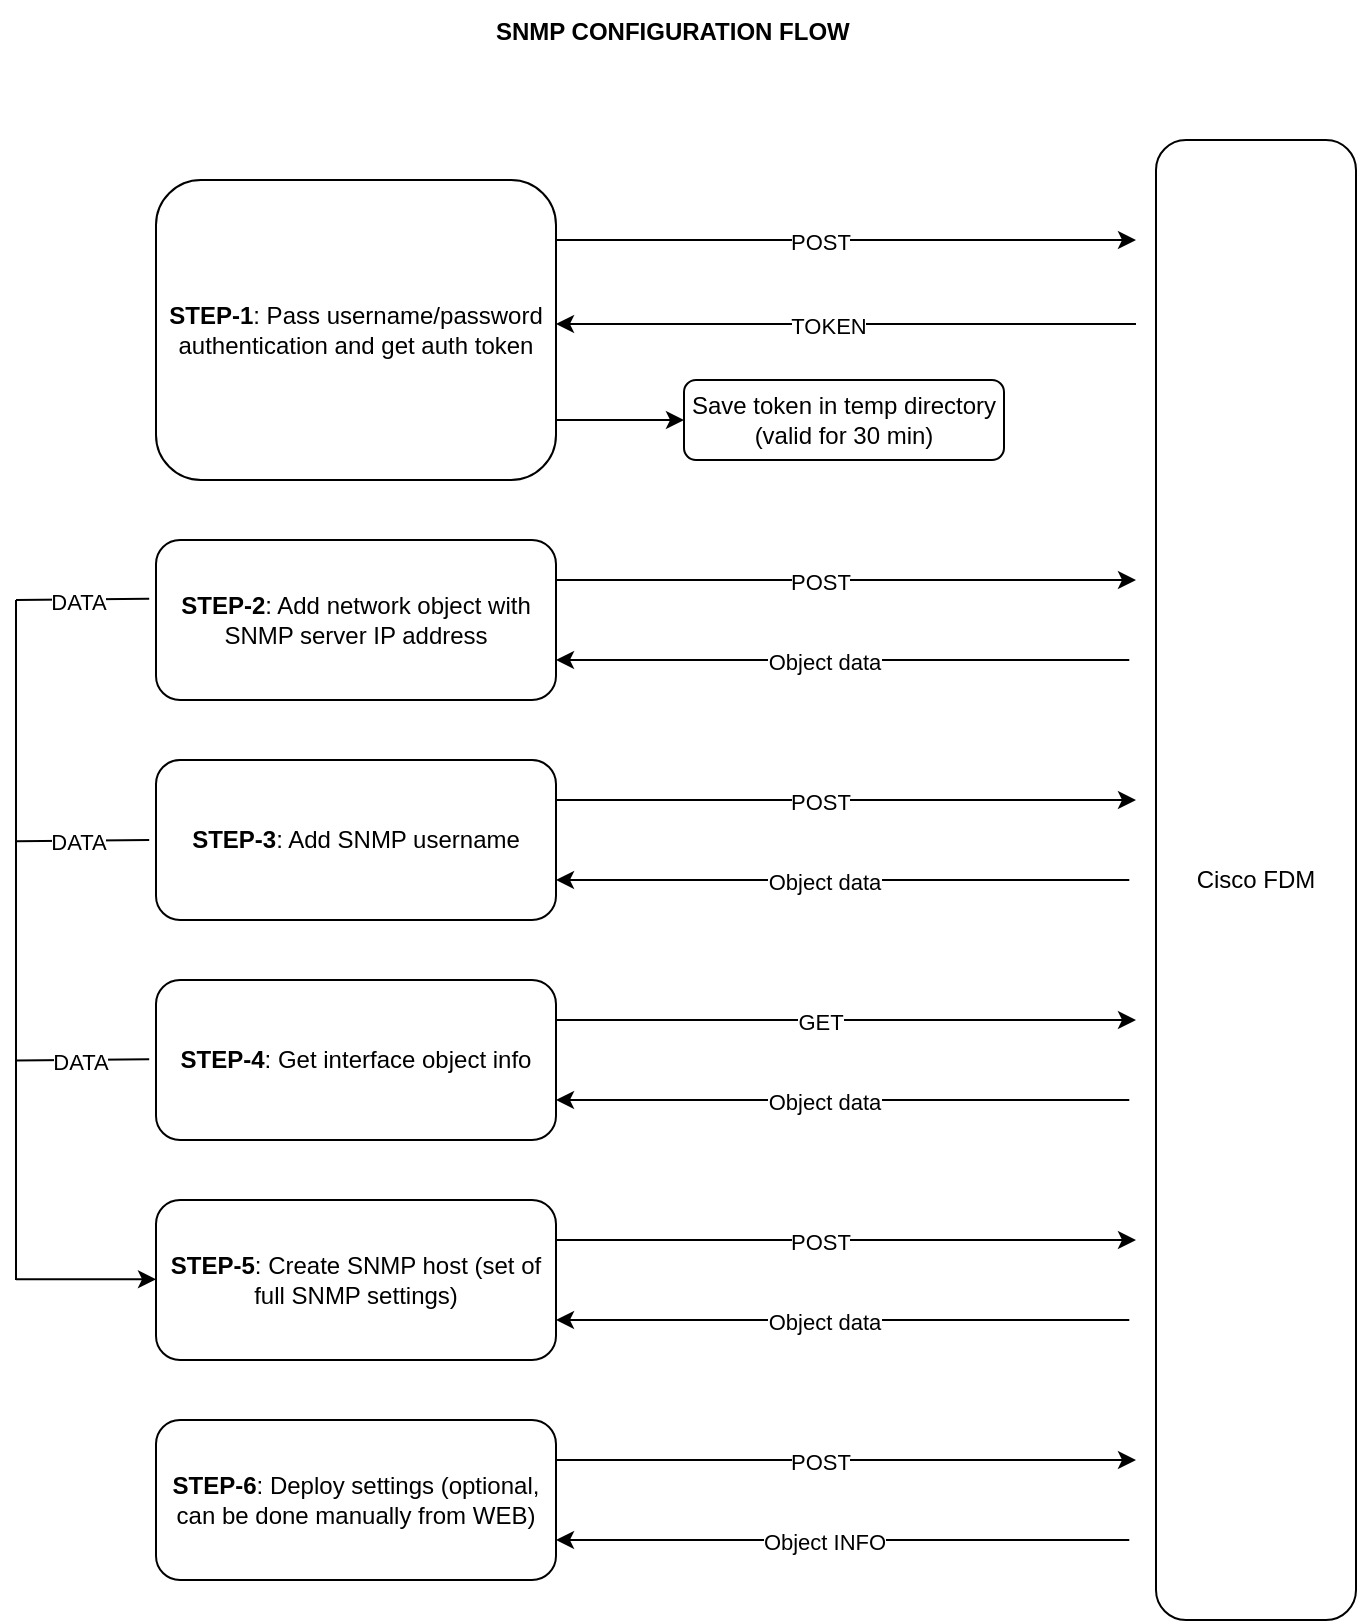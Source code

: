 <mxfile version="20.3.0" type="device"><diagram id="C5RBs43oDa-KdzZeNtuy" name="Page-1"><mxGraphModel dx="1053" dy="571" grid="1" gridSize="10" guides="1" tooltips="1" connect="1" arrows="1" fold="1" page="1" pageScale="1" pageWidth="827" pageHeight="1169" math="0" shadow="0"><root><mxCell id="WIyWlLk6GJQsqaUBKTNV-0"/><mxCell id="WIyWlLk6GJQsqaUBKTNV-1" parent="WIyWlLk6GJQsqaUBKTNV-0"/><mxCell id="WIyWlLk6GJQsqaUBKTNV-3" value="&lt;b&gt;STEP-1&lt;/b&gt;: Pass username/password authentication and get auth token" style="rounded=1;whiteSpace=wrap;html=1;fontSize=12;glass=0;strokeWidth=1;shadow=0;" parent="WIyWlLk6GJQsqaUBKTNV-1" vertex="1"><mxGeometry x="150" y="130" width="200" height="150" as="geometry"/></mxCell><mxCell id="WIyWlLk6GJQsqaUBKTNV-7" value="Save token in temp directory (valid for 30 min)" style="rounded=1;whiteSpace=wrap;html=1;fontSize=12;glass=0;strokeWidth=1;shadow=0;" parent="WIyWlLk6GJQsqaUBKTNV-1" vertex="1"><mxGeometry x="414" y="230" width="160" height="40" as="geometry"/></mxCell><mxCell id="Sbv4ell2Vyr9-Fds629O-2" value="Cisco FDM" style="rounded=1;whiteSpace=wrap;html=1;fontSize=12;glass=0;strokeWidth=1;shadow=0;" vertex="1" parent="WIyWlLk6GJQsqaUBKTNV-1"><mxGeometry x="650" y="110" width="100" height="740" as="geometry"/></mxCell><mxCell id="Sbv4ell2Vyr9-Fds629O-8" value="" style="endArrow=classic;html=1;rounded=0;" edge="1" parent="WIyWlLk6GJQsqaUBKTNV-1"><mxGeometry width="50" height="50" relative="1" as="geometry"><mxPoint x="640" y="202" as="sourcePoint"/><mxPoint x="350" y="202" as="targetPoint"/></mxGeometry></mxCell><mxCell id="Sbv4ell2Vyr9-Fds629O-11" value="TOKEN" style="edgeLabel;html=1;align=center;verticalAlign=middle;resizable=0;points=[];" vertex="1" connectable="0" parent="Sbv4ell2Vyr9-Fds629O-8"><mxGeometry x="0.122" y="1" relative="1" as="geometry"><mxPoint x="8" as="offset"/></mxGeometry></mxCell><mxCell id="Sbv4ell2Vyr9-Fds629O-9" value="" style="endArrow=classic;html=1;rounded=0;" edge="1" parent="WIyWlLk6GJQsqaUBKTNV-1"><mxGeometry width="50" height="50" relative="1" as="geometry"><mxPoint x="350" y="160" as="sourcePoint"/><mxPoint x="640" y="160" as="targetPoint"/></mxGeometry></mxCell><mxCell id="Sbv4ell2Vyr9-Fds629O-10" value="POST" style="edgeLabel;html=1;align=center;verticalAlign=middle;resizable=0;points=[];" vertex="1" connectable="0" parent="Sbv4ell2Vyr9-Fds629O-9"><mxGeometry x="-0.088" y="-1" relative="1" as="geometry"><mxPoint as="offset"/></mxGeometry></mxCell><mxCell id="Sbv4ell2Vyr9-Fds629O-13" value="" style="endArrow=classic;html=1;rounded=0;entryX=0;entryY=0.5;entryDx=0;entryDy=0;" edge="1" parent="WIyWlLk6GJQsqaUBKTNV-1" target="WIyWlLk6GJQsqaUBKTNV-7"><mxGeometry width="50" height="50" relative="1" as="geometry"><mxPoint x="350" y="250" as="sourcePoint"/><mxPoint x="430" y="310" as="targetPoint"/></mxGeometry></mxCell><mxCell id="Sbv4ell2Vyr9-Fds629O-14" value="&lt;b&gt;STEP-2&lt;/b&gt;: Add network object with SNMP server IP address" style="rounded=1;whiteSpace=wrap;html=1;fontSize=12;glass=0;strokeWidth=1;shadow=0;" vertex="1" parent="WIyWlLk6GJQsqaUBKTNV-1"><mxGeometry x="150" y="310" width="200" height="80" as="geometry"/></mxCell><mxCell id="Sbv4ell2Vyr9-Fds629O-15" value="" style="endArrow=classic;html=1;rounded=0;entryX=0;entryY=0.101;entryDx=0;entryDy=0;entryPerimeter=0;" edge="1" parent="WIyWlLk6GJQsqaUBKTNV-1"><mxGeometry width="50" height="50" relative="1" as="geometry"><mxPoint x="350" y="330" as="sourcePoint"/><mxPoint x="640" y="330.0" as="targetPoint"/></mxGeometry></mxCell><mxCell id="Sbv4ell2Vyr9-Fds629O-16" value="POST" style="edgeLabel;html=1;align=center;verticalAlign=middle;resizable=0;points=[];" vertex="1" connectable="0" parent="Sbv4ell2Vyr9-Fds629O-15"><mxGeometry x="-0.088" y="-1" relative="1" as="geometry"><mxPoint as="offset"/></mxGeometry></mxCell><mxCell id="Sbv4ell2Vyr9-Fds629O-17" value="" style="endArrow=classic;html=1;rounded=0;exitX=-0.028;exitY=0.162;exitDx=0;exitDy=0;exitPerimeter=0;" edge="1" parent="WIyWlLk6GJQsqaUBKTNV-1"><mxGeometry width="50" height="50" relative="1" as="geometry"><mxPoint x="636.64" y="370" as="sourcePoint"/><mxPoint x="350" y="370" as="targetPoint"/></mxGeometry></mxCell><mxCell id="Sbv4ell2Vyr9-Fds629O-18" value="Object data" style="edgeLabel;html=1;align=center;verticalAlign=middle;resizable=0;points=[];" vertex="1" connectable="0" parent="Sbv4ell2Vyr9-Fds629O-17"><mxGeometry x="0.122" y="1" relative="1" as="geometry"><mxPoint x="8" as="offset"/></mxGeometry></mxCell><mxCell id="Sbv4ell2Vyr9-Fds629O-19" value="&lt;b&gt;STEP-3&lt;/b&gt;: Add SNMP username" style="rounded=1;whiteSpace=wrap;html=1;fontSize=12;glass=0;strokeWidth=1;shadow=0;" vertex="1" parent="WIyWlLk6GJQsqaUBKTNV-1"><mxGeometry x="150" y="420" width="200" height="80" as="geometry"/></mxCell><mxCell id="Sbv4ell2Vyr9-Fds629O-20" value="" style="endArrow=classic;html=1;rounded=0;entryX=0;entryY=0.101;entryDx=0;entryDy=0;entryPerimeter=0;" edge="1" parent="WIyWlLk6GJQsqaUBKTNV-1"><mxGeometry width="50" height="50" relative="1" as="geometry"><mxPoint x="350" y="440" as="sourcePoint"/><mxPoint x="640" y="440" as="targetPoint"/></mxGeometry></mxCell><mxCell id="Sbv4ell2Vyr9-Fds629O-21" value="POST" style="edgeLabel;html=1;align=center;verticalAlign=middle;resizable=0;points=[];" vertex="1" connectable="0" parent="Sbv4ell2Vyr9-Fds629O-20"><mxGeometry x="-0.088" y="-1" relative="1" as="geometry"><mxPoint as="offset"/></mxGeometry></mxCell><mxCell id="Sbv4ell2Vyr9-Fds629O-22" value="" style="endArrow=classic;html=1;rounded=0;exitX=-0.028;exitY=0.162;exitDx=0;exitDy=0;exitPerimeter=0;" edge="1" parent="WIyWlLk6GJQsqaUBKTNV-1"><mxGeometry width="50" height="50" relative="1" as="geometry"><mxPoint x="636.64" y="480" as="sourcePoint"/><mxPoint x="350" y="480" as="targetPoint"/></mxGeometry></mxCell><mxCell id="Sbv4ell2Vyr9-Fds629O-23" value="Object data" style="edgeLabel;html=1;align=center;verticalAlign=middle;resizable=0;points=[];" vertex="1" connectable="0" parent="Sbv4ell2Vyr9-Fds629O-22"><mxGeometry x="0.122" y="1" relative="1" as="geometry"><mxPoint x="8" as="offset"/></mxGeometry></mxCell><mxCell id="Sbv4ell2Vyr9-Fds629O-24" value="&lt;b&gt;STEP-4&lt;/b&gt;: Get interface object info" style="rounded=1;whiteSpace=wrap;html=1;fontSize=12;glass=0;strokeWidth=1;shadow=0;" vertex="1" parent="WIyWlLk6GJQsqaUBKTNV-1"><mxGeometry x="150" y="530" width="200" height="80" as="geometry"/></mxCell><mxCell id="Sbv4ell2Vyr9-Fds629O-25" value="" style="endArrow=classic;html=1;rounded=0;entryX=0;entryY=0.101;entryDx=0;entryDy=0;entryPerimeter=0;" edge="1" parent="WIyWlLk6GJQsqaUBKTNV-1"><mxGeometry width="50" height="50" relative="1" as="geometry"><mxPoint x="350" y="550" as="sourcePoint"/><mxPoint x="640" y="550" as="targetPoint"/></mxGeometry></mxCell><mxCell id="Sbv4ell2Vyr9-Fds629O-26" value="GET" style="edgeLabel;html=1;align=center;verticalAlign=middle;resizable=0;points=[];" vertex="1" connectable="0" parent="Sbv4ell2Vyr9-Fds629O-25"><mxGeometry x="-0.088" y="-1" relative="1" as="geometry"><mxPoint as="offset"/></mxGeometry></mxCell><mxCell id="Sbv4ell2Vyr9-Fds629O-27" value="" style="endArrow=classic;html=1;rounded=0;exitX=-0.028;exitY=0.162;exitDx=0;exitDy=0;exitPerimeter=0;" edge="1" parent="WIyWlLk6GJQsqaUBKTNV-1"><mxGeometry width="50" height="50" relative="1" as="geometry"><mxPoint x="636.64" y="590" as="sourcePoint"/><mxPoint x="350" y="590" as="targetPoint"/></mxGeometry></mxCell><mxCell id="Sbv4ell2Vyr9-Fds629O-28" value="Object data" style="edgeLabel;html=1;align=center;verticalAlign=middle;resizable=0;points=[];" vertex="1" connectable="0" parent="Sbv4ell2Vyr9-Fds629O-27"><mxGeometry x="0.122" y="1" relative="1" as="geometry"><mxPoint x="8" as="offset"/></mxGeometry></mxCell><mxCell id="Sbv4ell2Vyr9-Fds629O-29" value="&lt;b&gt;STEP-5&lt;/b&gt;: Create SNMP host (set of full SNMP settings)" style="rounded=1;whiteSpace=wrap;html=1;fontSize=12;glass=0;strokeWidth=1;shadow=0;" vertex="1" parent="WIyWlLk6GJQsqaUBKTNV-1"><mxGeometry x="150" y="640" width="200" height="80" as="geometry"/></mxCell><mxCell id="Sbv4ell2Vyr9-Fds629O-30" value="" style="endArrow=classic;html=1;rounded=0;entryX=0;entryY=0.101;entryDx=0;entryDy=0;entryPerimeter=0;" edge="1" parent="WIyWlLk6GJQsqaUBKTNV-1"><mxGeometry width="50" height="50" relative="1" as="geometry"><mxPoint x="350" y="660" as="sourcePoint"/><mxPoint x="640" y="660" as="targetPoint"/></mxGeometry></mxCell><mxCell id="Sbv4ell2Vyr9-Fds629O-31" value="POST" style="edgeLabel;html=1;align=center;verticalAlign=middle;resizable=0;points=[];" vertex="1" connectable="0" parent="Sbv4ell2Vyr9-Fds629O-30"><mxGeometry x="-0.088" y="-1" relative="1" as="geometry"><mxPoint as="offset"/></mxGeometry></mxCell><mxCell id="Sbv4ell2Vyr9-Fds629O-32" value="" style="endArrow=classic;html=1;rounded=0;exitX=-0.028;exitY=0.162;exitDx=0;exitDy=0;exitPerimeter=0;" edge="1" parent="WIyWlLk6GJQsqaUBKTNV-1"><mxGeometry width="50" height="50" relative="1" as="geometry"><mxPoint x="636.64" y="700" as="sourcePoint"/><mxPoint x="350" y="700" as="targetPoint"/></mxGeometry></mxCell><mxCell id="Sbv4ell2Vyr9-Fds629O-33" value="Object data" style="edgeLabel;html=1;align=center;verticalAlign=middle;resizable=0;points=[];" vertex="1" connectable="0" parent="Sbv4ell2Vyr9-Fds629O-32"><mxGeometry x="0.122" y="1" relative="1" as="geometry"><mxPoint x="8" as="offset"/></mxGeometry></mxCell><mxCell id="Sbv4ell2Vyr9-Fds629O-34" value="&lt;b&gt;STEP-6&lt;/b&gt;: Deploy settings (optional, can be done manually from WEB)" style="rounded=1;whiteSpace=wrap;html=1;fontSize=12;glass=0;strokeWidth=1;shadow=0;" vertex="1" parent="WIyWlLk6GJQsqaUBKTNV-1"><mxGeometry x="150" y="750" width="200" height="80" as="geometry"/></mxCell><mxCell id="Sbv4ell2Vyr9-Fds629O-35" value="" style="endArrow=classic;html=1;rounded=0;entryX=0;entryY=0.101;entryDx=0;entryDy=0;entryPerimeter=0;" edge="1" parent="WIyWlLk6GJQsqaUBKTNV-1"><mxGeometry width="50" height="50" relative="1" as="geometry"><mxPoint x="350" y="770" as="sourcePoint"/><mxPoint x="640" y="770" as="targetPoint"/></mxGeometry></mxCell><mxCell id="Sbv4ell2Vyr9-Fds629O-36" value="POST" style="edgeLabel;html=1;align=center;verticalAlign=middle;resizable=0;points=[];" vertex="1" connectable="0" parent="Sbv4ell2Vyr9-Fds629O-35"><mxGeometry x="-0.088" y="-1" relative="1" as="geometry"><mxPoint as="offset"/></mxGeometry></mxCell><mxCell id="Sbv4ell2Vyr9-Fds629O-37" value="" style="endArrow=classic;html=1;rounded=0;exitX=-0.028;exitY=0.162;exitDx=0;exitDy=0;exitPerimeter=0;" edge="1" parent="WIyWlLk6GJQsqaUBKTNV-1"><mxGeometry width="50" height="50" relative="1" as="geometry"><mxPoint x="636.64" y="810" as="sourcePoint"/><mxPoint x="350" y="810" as="targetPoint"/></mxGeometry></mxCell><mxCell id="Sbv4ell2Vyr9-Fds629O-38" value="Object INFO" style="edgeLabel;html=1;align=center;verticalAlign=middle;resizable=0;points=[];" vertex="1" connectable="0" parent="Sbv4ell2Vyr9-Fds629O-37"><mxGeometry x="0.122" y="1" relative="1" as="geometry"><mxPoint x="8" as="offset"/></mxGeometry></mxCell><mxCell id="Sbv4ell2Vyr9-Fds629O-39" value="" style="endArrow=classic;html=1;rounded=0;" edge="1" parent="WIyWlLk6GJQsqaUBKTNV-1"><mxGeometry width="50" height="50" relative="1" as="geometry"><mxPoint x="80" y="679.64" as="sourcePoint"/><mxPoint x="150" y="679.64" as="targetPoint"/></mxGeometry></mxCell><mxCell id="Sbv4ell2Vyr9-Fds629O-40" value="" style="endArrow=none;html=1;rounded=0;" edge="1" parent="WIyWlLk6GJQsqaUBKTNV-1"><mxGeometry width="50" height="50" relative="1" as="geometry"><mxPoint x="80" y="680" as="sourcePoint"/><mxPoint x="80" y="340" as="targetPoint"/></mxGeometry></mxCell><mxCell id="Sbv4ell2Vyr9-Fds629O-41" value="" style="endArrow=none;html=1;rounded=0;exitX=-0.017;exitY=0.367;exitDx=0;exitDy=0;exitPerimeter=0;" edge="1" parent="WIyWlLk6GJQsqaUBKTNV-1" source="Sbv4ell2Vyr9-Fds629O-14"><mxGeometry width="50" height="50" relative="1" as="geometry"><mxPoint x="90" y="690" as="sourcePoint"/><mxPoint x="80" y="340" as="targetPoint"/></mxGeometry></mxCell><mxCell id="Sbv4ell2Vyr9-Fds629O-44" value="DATA" style="edgeLabel;html=1;align=center;verticalAlign=middle;resizable=0;points=[];" vertex="1" connectable="0" parent="Sbv4ell2Vyr9-Fds629O-41"><mxGeometry x="0.071" y="1" relative="1" as="geometry"><mxPoint as="offset"/></mxGeometry></mxCell><mxCell id="Sbv4ell2Vyr9-Fds629O-42" value="" style="endArrow=none;html=1;rounded=0;exitX=-0.017;exitY=0.367;exitDx=0;exitDy=0;exitPerimeter=0;" edge="1" parent="WIyWlLk6GJQsqaUBKTNV-1"><mxGeometry width="50" height="50" relative="1" as="geometry"><mxPoint x="146.6" y="460" as="sourcePoint"/><mxPoint x="80" y="460.64" as="targetPoint"/></mxGeometry></mxCell><mxCell id="Sbv4ell2Vyr9-Fds629O-45" value="DATA" style="edgeLabel;html=1;align=center;verticalAlign=middle;resizable=0;points=[];" vertex="1" connectable="0" parent="Sbv4ell2Vyr9-Fds629O-42"><mxGeometry x="0.071" relative="1" as="geometry"><mxPoint as="offset"/></mxGeometry></mxCell><mxCell id="Sbv4ell2Vyr9-Fds629O-43" value="" style="endArrow=none;html=1;rounded=0;exitX=-0.017;exitY=0.367;exitDx=0;exitDy=0;exitPerimeter=0;" edge="1" parent="WIyWlLk6GJQsqaUBKTNV-1"><mxGeometry width="50" height="50" relative="1" as="geometry"><mxPoint x="146.6" y="569.64" as="sourcePoint"/><mxPoint x="80" y="570.28" as="targetPoint"/></mxGeometry></mxCell><mxCell id="Sbv4ell2Vyr9-Fds629O-46" value="DATA" style="edgeLabel;html=1;align=center;verticalAlign=middle;resizable=0;points=[];" vertex="1" connectable="0" parent="Sbv4ell2Vyr9-Fds629O-43"><mxGeometry x="0.029" y="1" relative="1" as="geometry"><mxPoint as="offset"/></mxGeometry></mxCell><mxCell id="Sbv4ell2Vyr9-Fds629O-49" value="SNMP CONFIGURATION FLOW" style="text;strokeColor=none;fillColor=none;align=left;verticalAlign=middle;spacingLeft=4;spacingRight=4;overflow=hidden;points=[[0,0.5],[1,0.5]];portConstraint=eastwest;rotatable=0;fontStyle=1" vertex="1" parent="WIyWlLk6GJQsqaUBKTNV-1"><mxGeometry x="314" y="40" width="200" height="30" as="geometry"/></mxCell></root></mxGraphModel></diagram></mxfile>